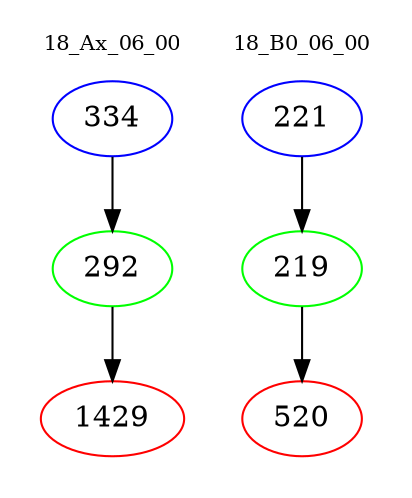 digraph{
subgraph cluster_0 {
color = white
label = "18_Ax_06_00";
fontsize=10;
T0_334 [label="334", color="blue"]
T0_334 -> T0_292 [color="black"]
T0_292 [label="292", color="green"]
T0_292 -> T0_1429 [color="black"]
T0_1429 [label="1429", color="red"]
}
subgraph cluster_1 {
color = white
label = "18_B0_06_00";
fontsize=10;
T1_221 [label="221", color="blue"]
T1_221 -> T1_219 [color="black"]
T1_219 [label="219", color="green"]
T1_219 -> T1_520 [color="black"]
T1_520 [label="520", color="red"]
}
}
